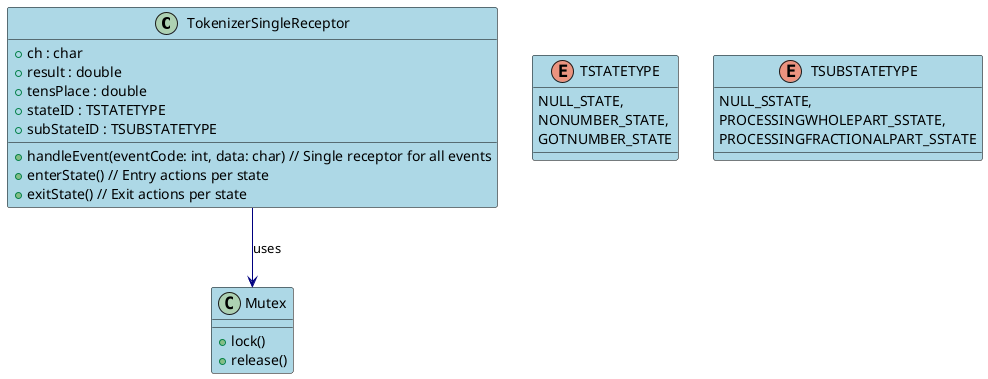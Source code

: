 ```plaintext
@startuml SingleReceptorPattern_ClassDiagram

skinparam class {
    BackgroundColor LightBlue
    ArrowColor Navy
    BorderColor Black
}

class TokenizerSingleReceptor {
    + ch : char
    + result : double
    + tensPlace : double
    + stateID : TSTATETYPE
    + subStateID : TSUBSTATETYPE
    + handleEvent(eventCode: int, data: char) // Single receptor for all events
    + enterState() // Entry actions per state
    + exitState() // Exit actions per state
}

class Mutex {
    + lock()
    + release()
}

TokenizerSingleReceptor --> Mutex : uses

enum TSTATETYPE {
    NULL_STATE,
    NONUMBER_STATE,
    GOTNUMBER_STATE
}

enum TSUBSTATETYPE {
    NULL_SSTATE,
    PROCESSINGWHOLEPART_SSTATE,
    PROCESSINGFRACTIONALPART_SSTATE
}

@enduml
```